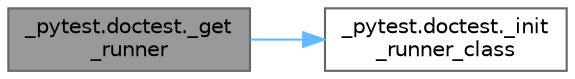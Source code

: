 digraph "_pytest.doctest._get_runner"
{
 // LATEX_PDF_SIZE
  bgcolor="transparent";
  edge [fontname=Helvetica,fontsize=10,labelfontname=Helvetica,labelfontsize=10];
  node [fontname=Helvetica,fontsize=10,shape=box,height=0.2,width=0.4];
  rankdir="LR";
  Node1 [id="Node000001",label="_pytest.doctest._get\l_runner",height=0.2,width=0.4,color="gray40", fillcolor="grey60", style="filled", fontcolor="black",tooltip=" "];
  Node1 -> Node2 [id="edge1_Node000001_Node000002",color="steelblue1",style="solid",tooltip=" "];
  Node2 [id="Node000002",label="_pytest.doctest._init\l_runner_class",height=0.2,width=0.4,color="grey40", fillcolor="white", style="filled",URL="$namespace__pytest_1_1doctest.html#a463670fffaeb276266ee3eafb0cb47a3",tooltip=" "];
}
